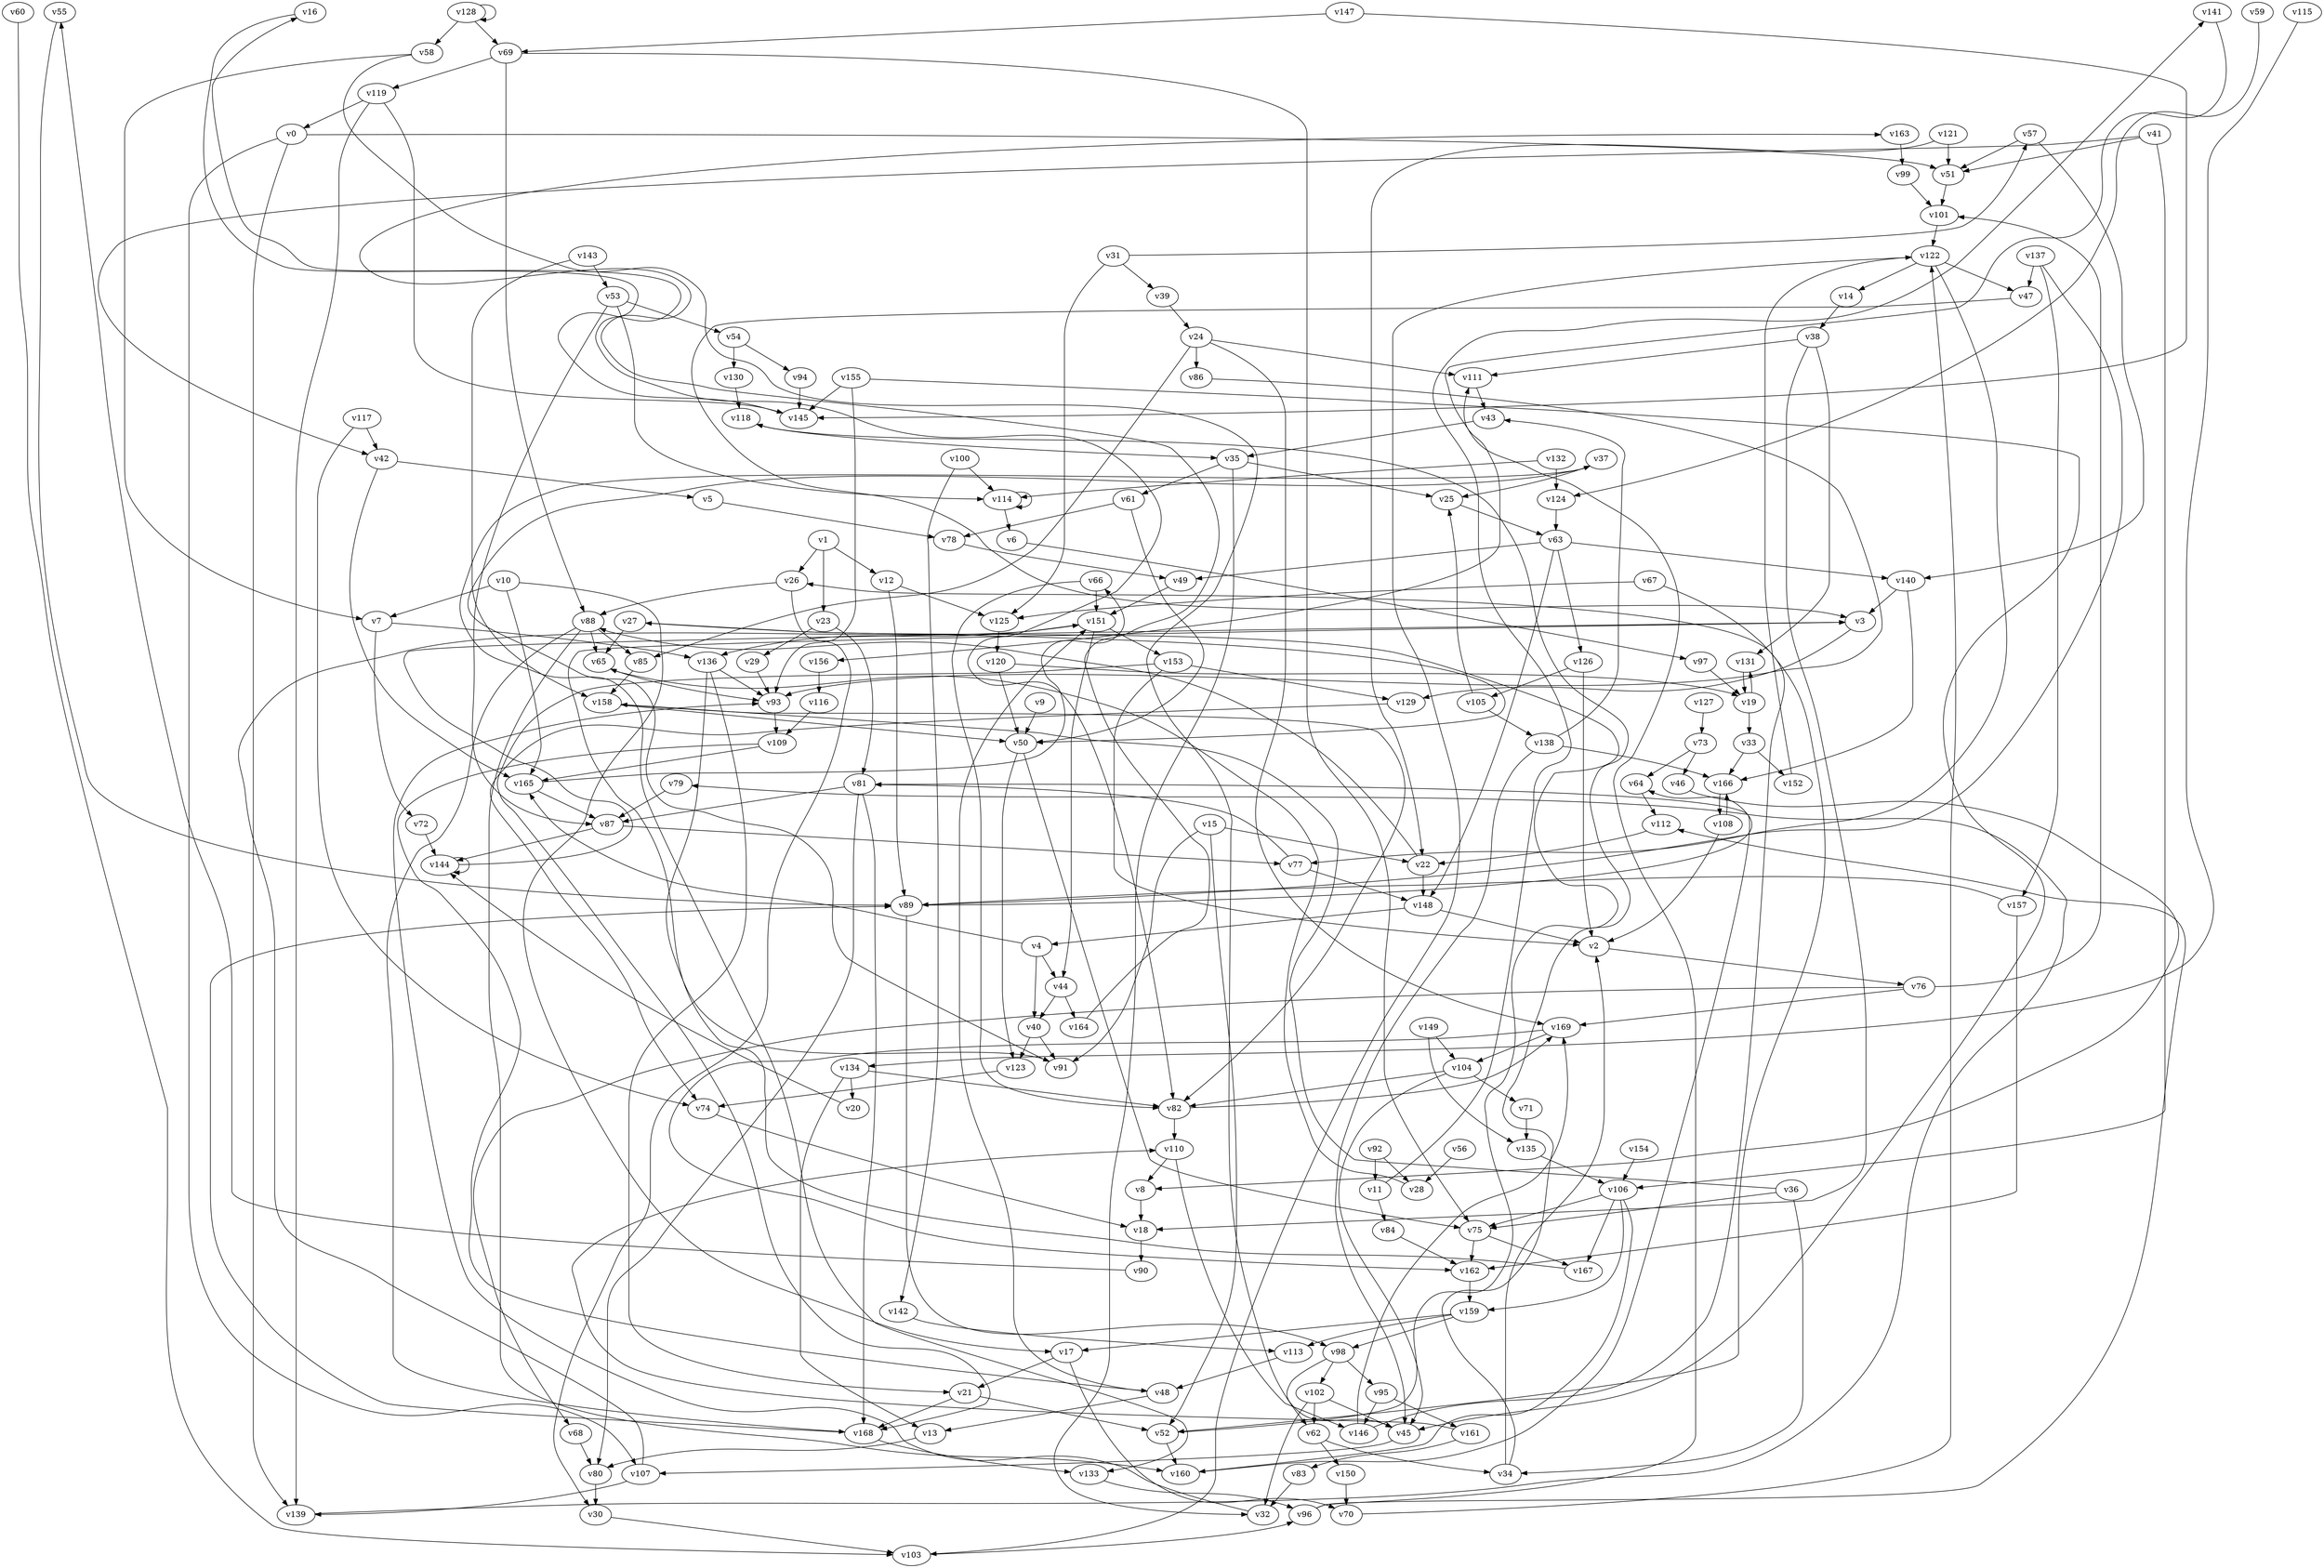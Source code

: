 // Benchmark game 247 - 170 vertices
// time_bound: 52
// targets: v152
digraph G {
    v0 [name="v0", player=1];
    v1 [name="v1", player=0];
    v2 [name="v2", player=0];
    v3 [name="v3", player=1];
    v4 [name="v4", player=0];
    v5 [name="v5", player=1];
    v6 [name="v6", player=1];
    v7 [name="v7", player=0];
    v8 [name="v8", player=1];
    v9 [name="v9", player=0];
    v10 [name="v10", player=0];
    v11 [name="v11", player=0];
    v12 [name="v12", player=0];
    v13 [name="v13", player=1];
    v14 [name="v14", player=1];
    v15 [name="v15", player=1];
    v16 [name="v16", player=0];
    v17 [name="v17", player=0];
    v18 [name="v18", player=0];
    v19 [name="v19", player=0];
    v20 [name="v20", player=1];
    v21 [name="v21", player=0];
    v22 [name="v22", player=1];
    v23 [name="v23", player=1];
    v24 [name="v24", player=0];
    v25 [name="v25", player=0];
    v26 [name="v26", player=0];
    v27 [name="v27", player=0];
    v28 [name="v28", player=1];
    v29 [name="v29", player=0];
    v30 [name="v30", player=0];
    v31 [name="v31", player=0];
    v32 [name="v32", player=0];
    v33 [name="v33", player=0];
    v34 [name="v34", player=0];
    v35 [name="v35", player=0];
    v36 [name="v36", player=1];
    v37 [name="v37", player=1];
    v38 [name="v38", player=0];
    v39 [name="v39", player=1];
    v40 [name="v40", player=1];
    v41 [name="v41", player=1];
    v42 [name="v42", player=1];
    v43 [name="v43", player=1];
    v44 [name="v44", player=0];
    v45 [name="v45", player=1];
    v46 [name="v46", player=1];
    v47 [name="v47", player=1];
    v48 [name="v48", player=0];
    v49 [name="v49", player=1];
    v50 [name="v50", player=1];
    v51 [name="v51", player=0];
    v52 [name="v52", player=1];
    v53 [name="v53", player=1];
    v54 [name="v54", player=0];
    v55 [name="v55", player=1];
    v56 [name="v56", player=1];
    v57 [name="v57", player=1];
    v58 [name="v58", player=0];
    v59 [name="v59", player=0];
    v60 [name="v60", player=1];
    v61 [name="v61", player=1];
    v62 [name="v62", player=0];
    v63 [name="v63", player=1];
    v64 [name="v64", player=0];
    v65 [name="v65", player=0];
    v66 [name="v66", player=1];
    v67 [name="v67", player=1];
    v68 [name="v68", player=1];
    v69 [name="v69", player=0];
    v70 [name="v70", player=0];
    v71 [name="v71", player=0];
    v72 [name="v72", player=1];
    v73 [name="v73", player=0];
    v74 [name="v74", player=1];
    v75 [name="v75", player=1];
    v76 [name="v76", player=0];
    v77 [name="v77", player=0];
    v78 [name="v78", player=0];
    v79 [name="v79", player=0];
    v80 [name="v80", player=0];
    v81 [name="v81", player=0];
    v82 [name="v82", player=1];
    v83 [name="v83", player=1];
    v84 [name="v84", player=0];
    v85 [name="v85", player=1];
    v86 [name="v86", player=1];
    v87 [name="v87", player=0];
    v88 [name="v88", player=0];
    v89 [name="v89", player=1];
    v90 [name="v90", player=1];
    v91 [name="v91", player=0];
    v92 [name="v92", player=0];
    v93 [name="v93", player=0];
    v94 [name="v94", player=0];
    v95 [name="v95", player=1];
    v96 [name="v96", player=1];
    v97 [name="v97", player=0];
    v98 [name="v98", player=1];
    v99 [name="v99", player=0];
    v100 [name="v100", player=0];
    v101 [name="v101", player=0];
    v102 [name="v102", player=1];
    v103 [name="v103", player=1];
    v104 [name="v104", player=1];
    v105 [name="v105", player=1];
    v106 [name="v106", player=0];
    v107 [name="v107", player=0];
    v108 [name="v108", player=1];
    v109 [name="v109", player=1];
    v110 [name="v110", player=0];
    v111 [name="v111", player=0];
    v112 [name="v112", player=1];
    v113 [name="v113", player=1];
    v114 [name="v114", player=1];
    v115 [name="v115", player=1];
    v116 [name="v116", player=1];
    v117 [name="v117", player=1];
    v118 [name="v118", player=0];
    v119 [name="v119", player=0];
    v120 [name="v120", player=0];
    v121 [name="v121", player=0];
    v122 [name="v122", player=0];
    v123 [name="v123", player=1];
    v124 [name="v124", player=1];
    v125 [name="v125", player=1];
    v126 [name="v126", player=0];
    v127 [name="v127", player=0];
    v128 [name="v128", player=1];
    v129 [name="v129", player=1];
    v130 [name="v130", player=1];
    v131 [name="v131", player=1];
    v132 [name="v132", player=1];
    v133 [name="v133", player=0];
    v134 [name="v134", player=0];
    v135 [name="v135", player=1];
    v136 [name="v136", player=0];
    v137 [name="v137", player=1];
    v138 [name="v138", player=1];
    v139 [name="v139", player=0];
    v140 [name="v140", player=1];
    v141 [name="v141", player=1];
    v142 [name="v142", player=1];
    v143 [name="v143", player=0];
    v144 [name="v144", player=1];
    v145 [name="v145", player=1];
    v146 [name="v146", player=0];
    v147 [name="v147", player=0];
    v148 [name="v148", player=0];
    v149 [name="v149", player=1];
    v150 [name="v150", player=1];
    v151 [name="v151", player=0];
    v152 [name="v152", player=0, target=1];
    v153 [name="v153", player=1];
    v154 [name="v154", player=0];
    v155 [name="v155", player=1];
    v156 [name="v156", player=1];
    v157 [name="v157", player=0];
    v158 [name="v158", player=1];
    v159 [name="v159", player=1];
    v160 [name="v160", player=0];
    v161 [name="v161", player=0];
    v162 [name="v162", player=0];
    v163 [name="v163", player=1];
    v164 [name="v164", player=0];
    v165 [name="v165", player=1];
    v166 [name="v166", player=1];
    v167 [name="v167", player=0];
    v168 [name="v168", player=1];
    v169 [name="v169", player=0];

    v0 -> v107;
    v1 -> v26;
    v2 -> v76;
    v3 -> v129;
    v4 -> v165;
    v5 -> v78;
    v6 -> v97 [constraint="t >= 3"];
    v7 -> v136;
    v8 -> v18;
    v9 -> v50;
    v10 -> v7;
    v11 -> v141 [constraint="t >= 1"];
    v12 -> v89;
    v13 -> v80;
    v14 -> v38;
    v15 -> v91;
    v16 -> v82 [constraint="t mod 5 == 4"];
    v17 -> v70;
    v18 -> v90;
    v19 -> v33;
    v20 -> v144 [constraint="t < 10"];
    v21 -> v168;
    v22 -> v88 [constraint="t >= 1"];
    v23 -> v81;
    v24 -> v86;
    v25 -> v63;
    v26 -> v30;
    v27 -> v50 [constraint="t < 10"];
    v28 -> v65 [constraint="t < 13"];
    v29 -> v93;
    v30 -> v103;
    v31 -> v57 [constraint="t < 15"];
    v32 -> v93 [constraint="t mod 4 == 0"];
    v33 -> v152;
    v34 -> v118 [constraint="t >= 5"];
    v35 -> v32;
    v36 -> v158 [constraint="t mod 5 == 0"];
    v37 -> v133 [constraint="t < 6"];
    v38 -> v111;
    v39 -> v24;
    v40 -> v123;
    v41 -> v42 [constraint="t mod 2 == 1"];
    v42 -> v165;
    v43 -> v35;
    v44 -> v164;
    v45 -> v107;
    v46 -> v8 [constraint="t < 10"];
    v47 -> v3 [constraint="t mod 4 == 0"];
    v48 -> v13;
    v49 -> v151;
    v50 -> v123;
    v51 -> v101;
    v52 -> v27 [constraint="t >= 3"];
    v53 -> v114;
    v54 -> v94;
    v55 -> v89 [constraint="t >= 4"];
    v56 -> v28;
    v57 -> v51;
    v58 -> v62 [constraint="t >= 3"];
    v59 -> v124 [constraint="t mod 4 == 1"];
    v60 -> v103 [constraint="t < 12"];
    v61 -> v78 [constraint="t >= 2"];
    v62 -> v150;
    v63 -> v49;
    v64 -> v112;
    v65 -> v93;
    v66 -> v82;
    v67 -> v125;
    v68 -> v80;
    v69 -> v119;
    v70 -> v122;
    v71 -> v135;
    v72 -> v144;
    v73 -> v64;
    v74 -> v18;
    v75 -> v162;
    v76 -> v68 [constraint="t < 14"];
    v77 -> v81 [constraint="t >= 2"];
    v78 -> v49;
    v79 -> v87;
    v80 -> v30;
    v81 -> v168;
    v82 -> v110;
    v83 -> v32;
    v84 -> v162;
    v85 -> v158;
    v86 -> v93 [constraint="t mod 5 == 4"];
    v87 -> v77;
    v88 -> v160;
    v89 -> v64 [constraint="t mod 5 == 2"];
    v90 -> v55 [constraint="t >= 4"];
    v91 -> v37 [constraint="t mod 2 == 1"];
    v92 -> v28;
    v93 -> v109;
    v94 -> v145;
    v95 -> v161;
    v96 -> v112 [constraint="t >= 5"];
    v97 -> v19;
    v98 -> v95;
    v99 -> v101;
    v100 -> v142;
    v101 -> v122;
    v102 -> v45;
    v103 -> v96 [constraint="t mod 2 == 0"];
    v104 -> v45;
    v105 -> v138;
    v106 -> v75;
    v107 -> v151 [constraint="t mod 5 == 0"];
    v108 -> v166;
    v109 -> v48 [constraint="t >= 5"];
    v110 -> v146;
    v111 -> v43;
    v112 -> v22;
    v113 -> v48;
    v114 -> v114 [constraint="t >= 3"];
    v115 -> v134 [constraint="t mod 2 == 0"];
    v116 -> v109;
    v117 -> v42;
    v118 -> v35;
    v119 -> v139;
    v120 -> v50;
    v121 -> v22;
    v122 -> v77;
    v123 -> v74;
    v124 -> v63;
    v125 -> v120;
    v126 -> v105;
    v127 -> v73;
    v128 -> v128;
    v129 -> v74 [constraint="t >= 4"];
    v130 -> v118;
    v131 -> v19;
    v132 -> v124;
    v133 -> v96;
    v134 -> v20;
    v135 -> v106;
    v136 -> v21;
    v137 -> v89 [constraint="t mod 2 == 1"];
    v138 -> v43;
    v139 -> v79 [constraint="t mod 2 == 1"];
    v140 -> v3;
    v141 -> v156 [constraint="t >= 4"];
    v142 -> v113;
    v143 -> v158;
    v144 -> v3 [constraint="t < 7"];
    v145 -> v16 [constraint="t >= 4"];
    v146 -> v26 [constraint="t mod 3 == 1"];
    v147 -> v145;
    v148 -> v2;
    v149 -> v135;
    v150 -> v70;
    v151 -> v136;
    v152 -> v122;
    v153 -> v168 [constraint="t < 11"];
    v154 -> v106;
    v155 -> v45 [constraint="t >= 1"];
    v156 -> v116;
    v157 -> v89 [constraint="t mod 4 == 3"];
    v158 -> v82 [constraint="t mod 5 == 0"];
    v159 -> v17;
    v160 -> v81 [constraint="t mod 3 == 0"];
    v161 -> v110 [constraint="t < 11"];
    v162 -> v159;
    v163 -> v99;
    v164 -> v163 [constraint="t >= 1"];
    v165 -> v66 [constraint="t < 7"];
    v166 -> v108;
    v167 -> v3 [constraint="t >= 2"];
    v168 -> v89 [constraint="t >= 5"];
    v169 -> v162 [constraint="t < 6"];
    v53 -> v54;
    v88 -> v65;
    v31 -> v39;
    v114 -> v6;
    v7 -> v72;
    v38 -> v131;
    v161 -> v83;
    v38 -> v18;
    v168 -> v133;
    v10 -> v17;
    v134 -> v13;
    v140 -> v166;
    v4 -> v44;
    v66 -> v151;
    v96 -> v111;
    v61 -> v50;
    v88 -> v85;
    v41 -> v106;
    v31 -> v125;
    v15 -> v52;
    v100 -> v114;
    v4 -> v40;
    v41 -> v51;
    v27 -> v65;
    v106 -> v159;
    v67 -> v52;
    v88 -> v168;
    v151 -> v44;
    v33 -> v166;
    v17 -> v21;
    v23 -> v29;
    v24 -> v111;
    v151 -> v153;
    v137 -> v47;
    v19 -> v131;
    v155 -> v93;
    v42 -> v5;
    v109 -> v165;
    v149 -> v104;
    v132 -> v114;
    v75 -> v167;
    v40 -> v91;
    v108 -> v2;
    v117 -> v74;
    v62 -> v34;
    v159 -> v98;
    v110 -> v8;
    v76 -> v101;
    v15 -> v22;
    v54 -> v130;
    v134 -> v82;
    v95 -> v146;
    v63 -> v148;
    v34 -> v2;
    v153 -> v129;
    v89 -> v98;
    v98 -> v102;
    v138 -> v45;
    v36 -> v34;
    v106 -> v160;
    v35 -> v61;
    v122 -> v103;
    v69 -> v88;
    v104 -> v82;
    v147 -> v69;
    v157 -> v162;
    v35 -> v25;
    v102 -> v32;
    v12 -> v125;
    v77 -> v148;
    v126 -> v2;
    v24 -> v169;
    v165 -> v87;
    v138 -> v166;
    v24 -> v85;
    v26 -> v88;
    v128 -> v69;
    v107 -> v139;
    v146 -> v169;
    v0 -> v51;
    v48 -> v151;
    v120 -> v19;
    v81 -> v87;
    v63 -> v126;
    v106 -> v167;
    v21 -> v52;
    v1 -> v12;
    v122 -> v14;
    v53 -> v87;
    v158 -> v50;
    v105 -> v25;
    v136 -> v93;
    v104 -> v71;
    v119 -> v145;
    v143 -> v53;
    v58 -> v7;
    v57 -> v140;
    v36 -> v75;
    v169 -> v104;
    v0 -> v139;
    v76 -> v169;
    v73 -> v46;
    v44 -> v40;
    v1 -> v23;
    v92 -> v11;
    v11 -> v84;
    v119 -> v0;
    v10 -> v165;
    v144 -> v144;
    v121 -> v51;
    v52 -> v160;
    v50 -> v75;
    v128 -> v58;
    v155 -> v145;
    v136 -> v91;
    v148 -> v4;
    v102 -> v62;
    v63 -> v140;
    v22 -> v148;
    v153 -> v2;
    v69 -> v75;
    v87 -> v144;
    v137 -> v157;
    v122 -> v47;
    v81 -> v80;
    v98 -> v45;
    v82 -> v169;
    v37 -> v25;
    v159 -> v113;
}
